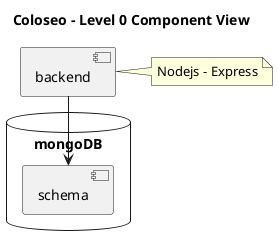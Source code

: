 @startuml

title "Coloseo - Level 0 Component View " 

component backend 
note right: Nodejs - Express


database "mongoDB"{
    backend -down-> [schema] 
}

@enduml
